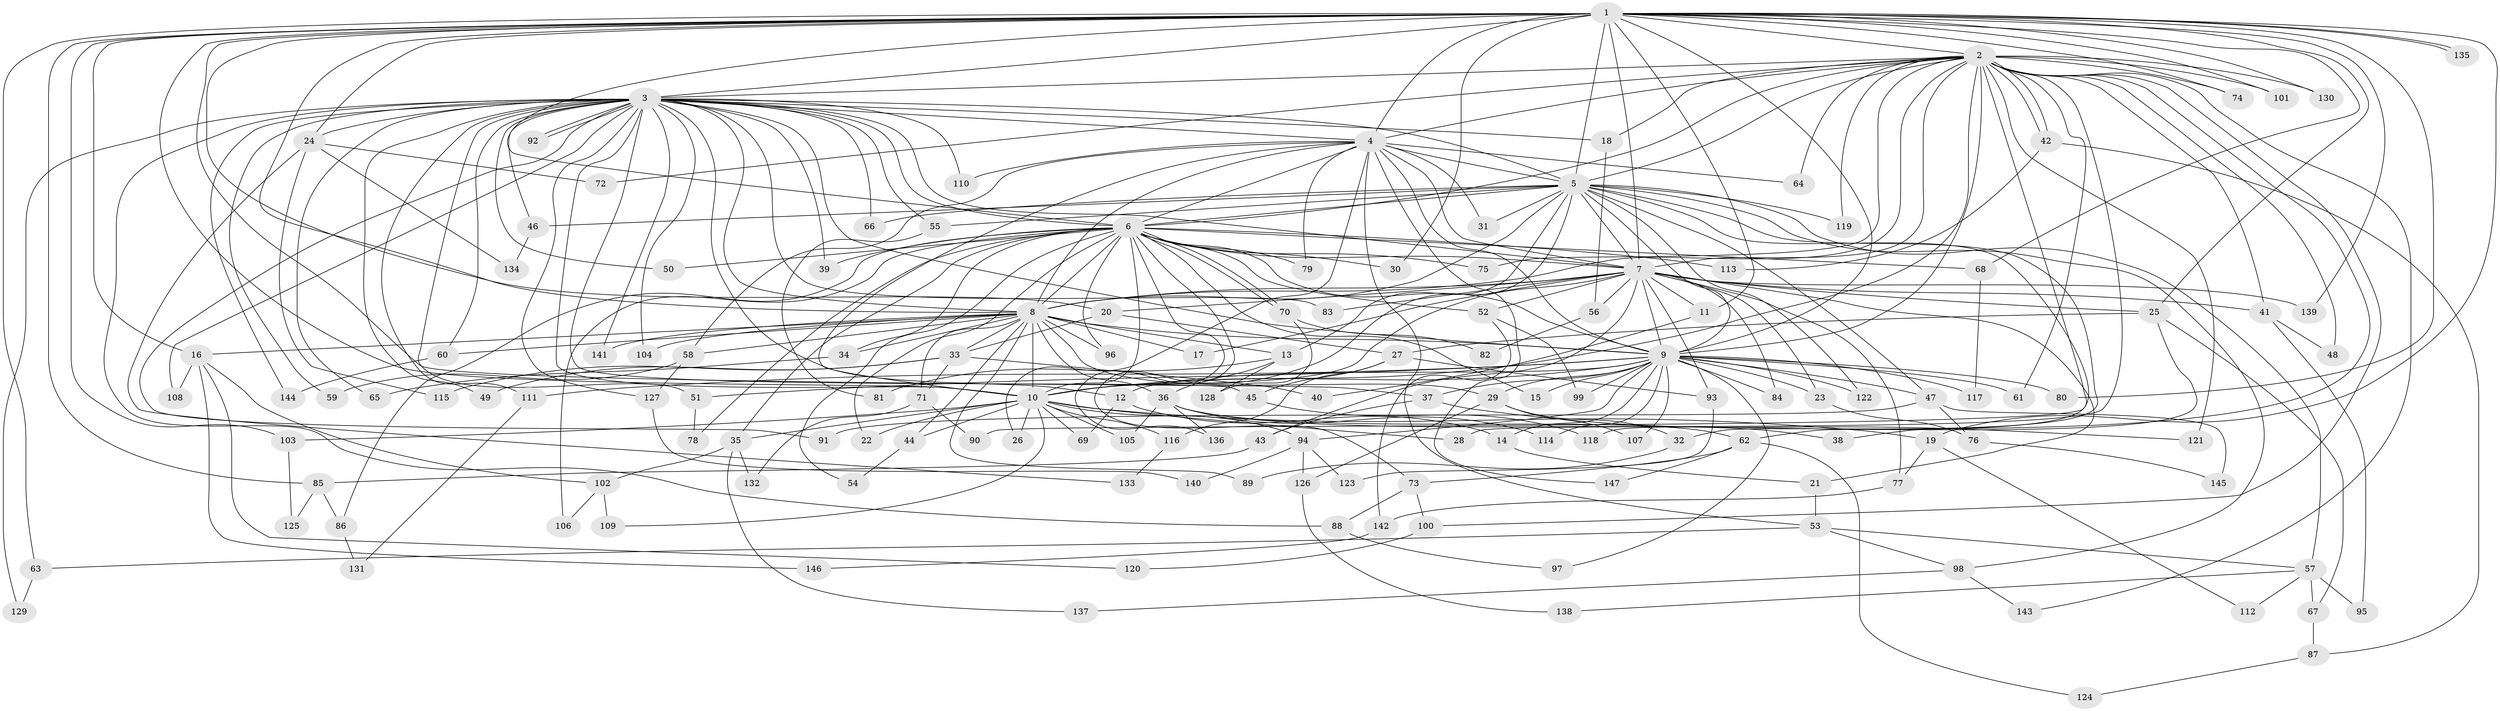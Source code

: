 // coarse degree distribution, {18: 0.03389830508474576, 3: 0.1864406779661017, 22: 0.03389830508474576, 4: 0.1016949152542373, 2: 0.23728813559322035, 5: 0.1016949152542373, 20: 0.01694915254237288, 7: 0.05084745762711865, 23: 0.01694915254237288, 26: 0.01694915254237288, 6: 0.0847457627118644, 28: 0.01694915254237288, 1: 0.03389830508474576, 8: 0.03389830508474576, 14: 0.01694915254237288, 19: 0.01694915254237288}
// Generated by graph-tools (version 1.1) at 2025/36/03/04/25 23:36:37]
// undirected, 147 vertices, 319 edges
graph export_dot {
  node [color=gray90,style=filled];
  1;
  2;
  3;
  4;
  5;
  6;
  7;
  8;
  9;
  10;
  11;
  12;
  13;
  14;
  15;
  16;
  17;
  18;
  19;
  20;
  21;
  22;
  23;
  24;
  25;
  26;
  27;
  28;
  29;
  30;
  31;
  32;
  33;
  34;
  35;
  36;
  37;
  38;
  39;
  40;
  41;
  42;
  43;
  44;
  45;
  46;
  47;
  48;
  49;
  50;
  51;
  52;
  53;
  54;
  55;
  56;
  57;
  58;
  59;
  60;
  61;
  62;
  63;
  64;
  65;
  66;
  67;
  68;
  69;
  70;
  71;
  72;
  73;
  74;
  75;
  76;
  77;
  78;
  79;
  80;
  81;
  82;
  83;
  84;
  85;
  86;
  87;
  88;
  89;
  90;
  91;
  92;
  93;
  94;
  95;
  96;
  97;
  98;
  99;
  100;
  101;
  102;
  103;
  104;
  105;
  106;
  107;
  108;
  109;
  110;
  111;
  112;
  113;
  114;
  115;
  116;
  117;
  118;
  119;
  120;
  121;
  122;
  123;
  124;
  125;
  126;
  127;
  128;
  129;
  130;
  131;
  132;
  133;
  134;
  135;
  136;
  137;
  138;
  139;
  140;
  141;
  142;
  143;
  144;
  145;
  146;
  147;
  1 -- 2;
  1 -- 3;
  1 -- 4;
  1 -- 5;
  1 -- 6;
  1 -- 7;
  1 -- 8;
  1 -- 9;
  1 -- 10;
  1 -- 11;
  1 -- 16;
  1 -- 19;
  1 -- 20;
  1 -- 24;
  1 -- 25;
  1 -- 30;
  1 -- 37;
  1 -- 63;
  1 -- 68;
  1 -- 74;
  1 -- 80;
  1 -- 85;
  1 -- 101;
  1 -- 103;
  1 -- 130;
  1 -- 135;
  1 -- 135;
  1 -- 139;
  2 -- 3;
  2 -- 4;
  2 -- 5;
  2 -- 6;
  2 -- 7;
  2 -- 8;
  2 -- 9;
  2 -- 10;
  2 -- 18;
  2 -- 28;
  2 -- 38;
  2 -- 41;
  2 -- 42;
  2 -- 42;
  2 -- 48;
  2 -- 61;
  2 -- 64;
  2 -- 72;
  2 -- 74;
  2 -- 75;
  2 -- 90;
  2 -- 100;
  2 -- 101;
  2 -- 119;
  2 -- 121;
  2 -- 130;
  2 -- 143;
  3 -- 4;
  3 -- 5;
  3 -- 6;
  3 -- 7;
  3 -- 8;
  3 -- 9;
  3 -- 10;
  3 -- 12;
  3 -- 18;
  3 -- 24;
  3 -- 39;
  3 -- 45;
  3 -- 46;
  3 -- 49;
  3 -- 50;
  3 -- 51;
  3 -- 55;
  3 -- 59;
  3 -- 60;
  3 -- 65;
  3 -- 66;
  3 -- 83;
  3 -- 88;
  3 -- 91;
  3 -- 92;
  3 -- 92;
  3 -- 104;
  3 -- 108;
  3 -- 110;
  3 -- 111;
  3 -- 127;
  3 -- 129;
  3 -- 141;
  3 -- 144;
  4 -- 5;
  4 -- 6;
  4 -- 7;
  4 -- 8;
  4 -- 9;
  4 -- 10;
  4 -- 26;
  4 -- 31;
  4 -- 53;
  4 -- 58;
  4 -- 64;
  4 -- 79;
  4 -- 110;
  4 -- 147;
  5 -- 6;
  5 -- 7;
  5 -- 8;
  5 -- 9;
  5 -- 10;
  5 -- 13;
  5 -- 31;
  5 -- 32;
  5 -- 46;
  5 -- 47;
  5 -- 55;
  5 -- 57;
  5 -- 66;
  5 -- 98;
  5 -- 118;
  5 -- 119;
  5 -- 122;
  6 -- 7;
  6 -- 8;
  6 -- 9;
  6 -- 10;
  6 -- 15;
  6 -- 22;
  6 -- 30;
  6 -- 34;
  6 -- 35;
  6 -- 39;
  6 -- 50;
  6 -- 52;
  6 -- 54;
  6 -- 68;
  6 -- 70;
  6 -- 70;
  6 -- 73;
  6 -- 75;
  6 -- 78;
  6 -- 79;
  6 -- 86;
  6 -- 96;
  6 -- 106;
  6 -- 113;
  6 -- 136;
  7 -- 8;
  7 -- 9;
  7 -- 10;
  7 -- 11;
  7 -- 17;
  7 -- 20;
  7 -- 21;
  7 -- 23;
  7 -- 25;
  7 -- 41;
  7 -- 43;
  7 -- 52;
  7 -- 56;
  7 -- 77;
  7 -- 83;
  7 -- 84;
  7 -- 93;
  7 -- 139;
  8 -- 9;
  8 -- 10;
  8 -- 13;
  8 -- 16;
  8 -- 17;
  8 -- 29;
  8 -- 33;
  8 -- 34;
  8 -- 36;
  8 -- 44;
  8 -- 58;
  8 -- 60;
  8 -- 71;
  8 -- 89;
  8 -- 96;
  8 -- 104;
  8 -- 141;
  9 -- 10;
  9 -- 12;
  9 -- 14;
  9 -- 15;
  9 -- 23;
  9 -- 29;
  9 -- 37;
  9 -- 47;
  9 -- 51;
  9 -- 61;
  9 -- 80;
  9 -- 84;
  9 -- 94;
  9 -- 97;
  9 -- 99;
  9 -- 107;
  9 -- 111;
  9 -- 114;
  9 -- 117;
  9 -- 122;
  10 -- 19;
  10 -- 22;
  10 -- 26;
  10 -- 28;
  10 -- 35;
  10 -- 44;
  10 -- 69;
  10 -- 94;
  10 -- 103;
  10 -- 105;
  10 -- 109;
  10 -- 116;
  11 -- 40;
  12 -- 14;
  12 -- 69;
  13 -- 36;
  13 -- 81;
  13 -- 128;
  14 -- 21;
  16 -- 102;
  16 -- 108;
  16 -- 120;
  16 -- 146;
  18 -- 56;
  19 -- 77;
  19 -- 112;
  20 -- 27;
  20 -- 33;
  21 -- 53;
  23 -- 76;
  24 -- 72;
  24 -- 115;
  24 -- 133;
  24 -- 134;
  25 -- 27;
  25 -- 62;
  25 -- 67;
  27 -- 45;
  27 -- 93;
  27 -- 116;
  29 -- 32;
  29 -- 107;
  29 -- 126;
  32 -- 89;
  33 -- 40;
  33 -- 49;
  33 -- 71;
  33 -- 115;
  34 -- 65;
  35 -- 102;
  35 -- 132;
  35 -- 137;
  36 -- 38;
  36 -- 62;
  36 -- 105;
  36 -- 114;
  36 -- 136;
  37 -- 43;
  37 -- 121;
  41 -- 48;
  41 -- 95;
  42 -- 87;
  42 -- 113;
  43 -- 85;
  44 -- 54;
  45 -- 118;
  46 -- 134;
  47 -- 76;
  47 -- 91;
  47 -- 145;
  51 -- 78;
  52 -- 99;
  52 -- 142;
  53 -- 57;
  53 -- 63;
  53 -- 98;
  55 -- 81;
  56 -- 82;
  57 -- 67;
  57 -- 95;
  57 -- 112;
  57 -- 138;
  58 -- 59;
  58 -- 127;
  60 -- 144;
  62 -- 73;
  62 -- 124;
  62 -- 147;
  63 -- 129;
  67 -- 87;
  68 -- 117;
  70 -- 82;
  70 -- 128;
  71 -- 90;
  71 -- 132;
  73 -- 88;
  73 -- 100;
  76 -- 145;
  77 -- 142;
  85 -- 86;
  85 -- 125;
  86 -- 131;
  87 -- 124;
  88 -- 97;
  93 -- 123;
  94 -- 123;
  94 -- 126;
  94 -- 140;
  98 -- 137;
  98 -- 143;
  100 -- 120;
  102 -- 106;
  102 -- 109;
  103 -- 125;
  111 -- 131;
  116 -- 133;
  126 -- 138;
  127 -- 140;
  142 -- 146;
}
